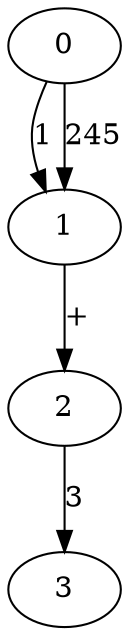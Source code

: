 digraph g
{
0;1;2;3;
0 -> 1 [label="1"]
0 -> 1 [label="245"]
1 -> 2 [label="+"]
2 -> 3 [label="3"]
}
